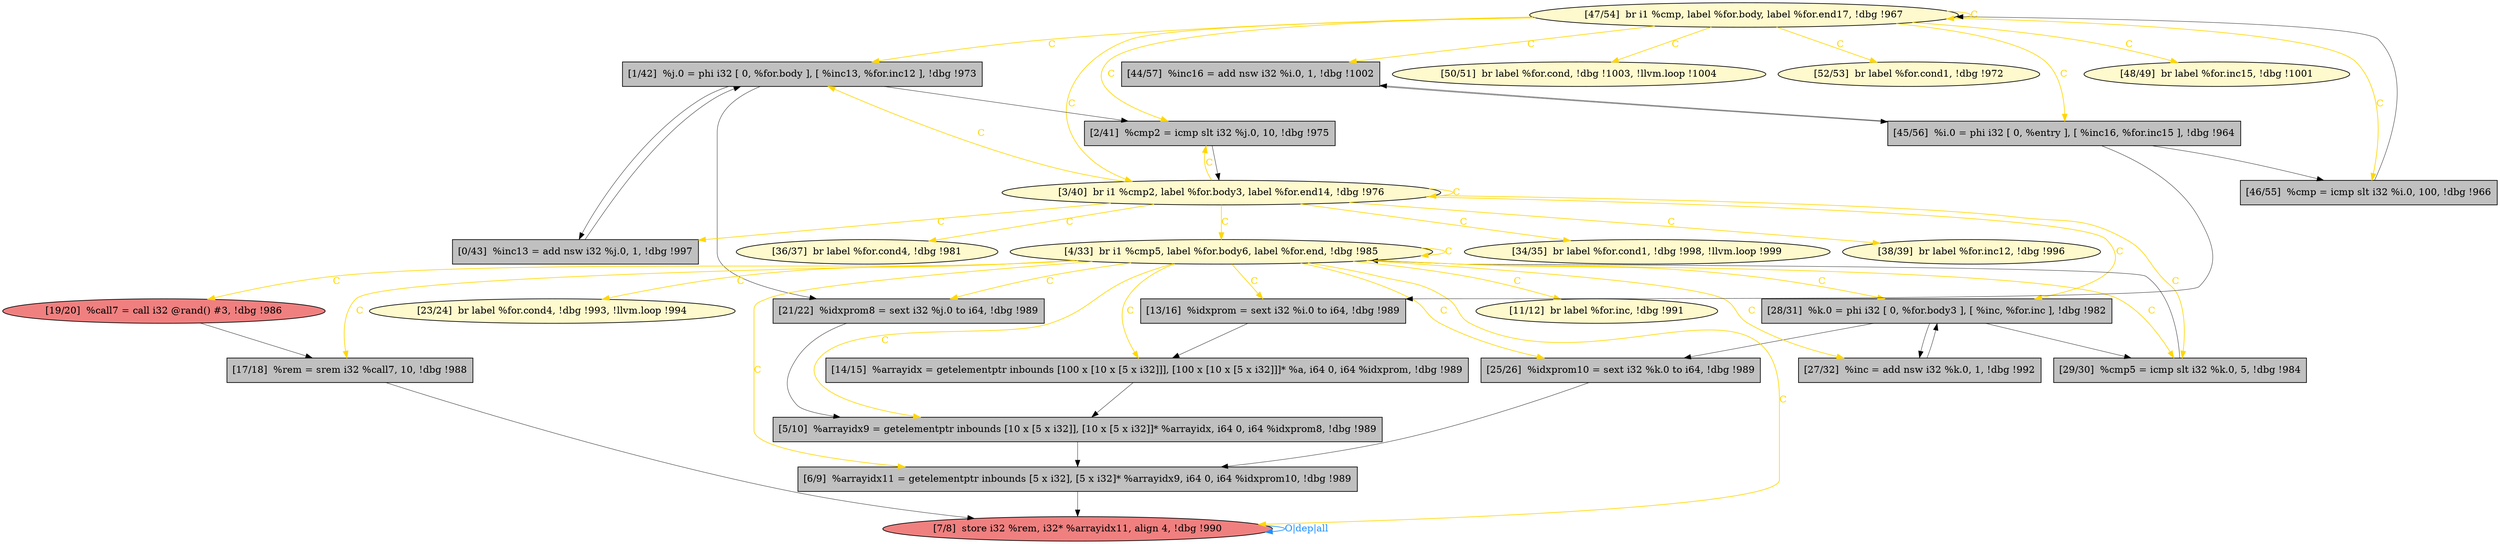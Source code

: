 
digraph G {


node310 [fillcolor=lemonchiffon,label="[47/54]  br i1 %cmp, label %for.body, label %for.end17, !dbg !967",shape=ellipse,style=filled ]
node309 [fillcolor=grey,label="[25/26]  %idxprom10 = sext i32 %k.0 to i64, !dbg !989",shape=rectangle,style=filled ]
node308 [fillcolor=lemonchiffon,label="[23/24]  br label %for.cond4, !dbg !993, !llvm.loop !994",shape=ellipse,style=filled ]
node303 [fillcolor=grey,label="[1/42]  %j.0 = phi i32 [ 0, %for.body ], [ %inc13, %for.inc12 ], !dbg !973",shape=rectangle,style=filled ]
node306 [fillcolor=lightcoral,label="[19/20]  %call7 = call i32 @rand() #3, !dbg !986",shape=ellipse,style=filled ]
node301 [fillcolor=lemonchiffon,label="[34/35]  br label %for.cond1, !dbg !998, !llvm.loop !999",shape=ellipse,style=filled ]
node305 [fillcolor=lemonchiffon,label="[38/39]  br label %for.inc12, !dbg !996",shape=ellipse,style=filled ]
node300 [fillcolor=grey,label="[28/31]  %k.0 = phi i32 [ 0, %for.body3 ], [ %inc, %for.inc ], !dbg !982",shape=rectangle,style=filled ]
node298 [fillcolor=grey,label="[13/16]  %idxprom = sext i32 %i.0 to i64, !dbg !989",shape=rectangle,style=filled ]
node304 [fillcolor=grey,label="[6/9]  %arrayidx11 = getelementptr inbounds [5 x i32], [5 x i32]* %arrayidx9, i64 0, i64 %idxprom10, !dbg !989",shape=rectangle,style=filled ]
node287 [fillcolor=lemonchiffon,label="[3/40]  br i1 %cmp2, label %for.body3, label %for.end14, !dbg !976",shape=ellipse,style=filled ]
node286 [fillcolor=lemonchiffon,label="[36/37]  br label %for.cond4, !dbg !981",shape=ellipse,style=filled ]
node285 [fillcolor=grey,label="[29/30]  %cmp5 = icmp slt i32 %k.0, 5, !dbg !984",shape=rectangle,style=filled ]
node299 [fillcolor=grey,label="[2/41]  %cmp2 = icmp slt i32 %j.0, 10, !dbg !975",shape=rectangle,style=filled ]
node284 [fillcolor=grey,label="[44/57]  %inc16 = add nsw i32 %i.0, 1, !dbg !1002",shape=rectangle,style=filled ]
node292 [fillcolor=grey,label="[14/15]  %arrayidx = getelementptr inbounds [100 x [10 x [5 x i32]]], [100 x [10 x [5 x i32]]]* %a, i64 0, i64 %idxprom, !dbg !989",shape=rectangle,style=filled ]
node282 [fillcolor=grey,label="[0/43]  %inc13 = add nsw i32 %j.0, 1, !dbg !997",shape=rectangle,style=filled ]
node291 [fillcolor=lemonchiffon,label="[50/51]  br label %for.cond, !dbg !1003, !llvm.loop !1004",shape=ellipse,style=filled ]
node294 [fillcolor=grey,label="[5/10]  %arrayidx9 = getelementptr inbounds [10 x [5 x i32]], [10 x [5 x i32]]* %arrayidx, i64 0, i64 %idxprom8, !dbg !989",shape=rectangle,style=filled ]
node307 [fillcolor=lemonchiffon,label="[52/53]  br label %for.cond1, !dbg !972",shape=ellipse,style=filled ]
node302 [fillcolor=grey,label="[17/18]  %rem = srem i32 %call7, 10, !dbg !988",shape=rectangle,style=filled ]
node288 [fillcolor=grey,label="[46/55]  %cmp = icmp slt i32 %i.0, 100, !dbg !966",shape=rectangle,style=filled ]
node297 [fillcolor=grey,label="[27/32]  %inc = add nsw i32 %k.0, 1, !dbg !992",shape=rectangle,style=filled ]
node289 [fillcolor=lemonchiffon,label="[48/49]  br label %for.inc15, !dbg !1001",shape=ellipse,style=filled ]
node283 [fillcolor=lemonchiffon,label="[4/33]  br i1 %cmp5, label %for.body6, label %for.end, !dbg !985",shape=ellipse,style=filled ]
node293 [fillcolor=grey,label="[21/22]  %idxprom8 = sext i32 %j.0 to i64, !dbg !989",shape=rectangle,style=filled ]
node290 [fillcolor=grey,label="[45/56]  %i.0 = phi i32 [ 0, %entry ], [ %inc16, %for.inc15 ], !dbg !964",shape=rectangle,style=filled ]
node295 [fillcolor=lemonchiffon,label="[11/12]  br label %for.inc, !dbg !991",shape=ellipse,style=filled ]
node296 [fillcolor=lightcoral,label="[7/8]  store i32 %rem, i32* %arrayidx11, align 4, !dbg !990",shape=ellipse,style=filled ]

node283->node293 [style=solid,color=gold,label="C",penwidth=1.0,fontcolor=gold ]
node283->node302 [style=solid,color=gold,label="C",penwidth=1.0,fontcolor=gold ]
node283->node306 [style=solid,color=gold,label="C",penwidth=1.0,fontcolor=gold ]
node310->node290 [style=solid,color=gold,label="C",penwidth=1.0,fontcolor=gold ]
node290->node298 [style=solid,color=black,label="",penwidth=0.5,fontcolor=black ]
node310->node284 [style=solid,color=gold,label="C",penwidth=1.0,fontcolor=gold ]
node296->node296 [style=solid,color=dodgerblue,label="O|dep|all",penwidth=1.0,fontcolor=dodgerblue ]
node303->node299 [style=solid,color=black,label="",penwidth=0.5,fontcolor=black ]
node299->node287 [style=solid,color=black,label="",penwidth=0.5,fontcolor=black ]
node287->node299 [style=solid,color=gold,label="C",penwidth=1.0,fontcolor=gold ]
node300->node309 [style=solid,color=black,label="",penwidth=0.5,fontcolor=black ]
node283->node292 [style=solid,color=gold,label="C",penwidth=1.0,fontcolor=gold ]
node283->node298 [style=solid,color=gold,label="C",penwidth=1.0,fontcolor=gold ]
node309->node304 [style=solid,color=black,label="",penwidth=0.5,fontcolor=black ]
node292->node294 [style=solid,color=black,label="",penwidth=0.5,fontcolor=black ]
node285->node283 [style=solid,color=black,label="",penwidth=0.5,fontcolor=black ]
node300->node297 [style=solid,color=black,label="",penwidth=0.5,fontcolor=black ]
node302->node296 [style=solid,color=black,label="",penwidth=0.5,fontcolor=black ]
node310->node291 [style=solid,color=gold,label="C",penwidth=1.0,fontcolor=gold ]
node304->node296 [style=solid,color=black,label="",penwidth=0.5,fontcolor=black ]
node310->node287 [style=solid,color=gold,label="C",penwidth=1.0,fontcolor=gold ]
node283->node296 [style=solid,color=gold,label="C",penwidth=1.0,fontcolor=gold ]
node283->node295 [style=solid,color=gold,label="C",penwidth=1.0,fontcolor=gold ]
node297->node300 [style=solid,color=black,label="",penwidth=0.5,fontcolor=black ]
node287->node287 [style=solid,color=gold,label="C",penwidth=1.0,fontcolor=gold ]
node287->node303 [style=solid,color=gold,label="C",penwidth=1.0,fontcolor=gold ]
node287->node283 [style=solid,color=gold,label="C",penwidth=1.0,fontcolor=gold ]
node310->node310 [style=solid,color=gold,label="C",penwidth=1.0,fontcolor=gold ]
node283->node309 [style=solid,color=gold,label="C",penwidth=1.0,fontcolor=gold ]
node290->node288 [style=solid,color=black,label="",penwidth=0.5,fontcolor=black ]
node287->node305 [style=solid,color=gold,label="C",penwidth=1.0,fontcolor=gold ]
node287->node301 [style=solid,color=gold,label="C",penwidth=1.0,fontcolor=gold ]
node310->node299 [style=solid,color=gold,label="C",penwidth=1.0,fontcolor=gold ]
node287->node300 [style=solid,color=gold,label="C",penwidth=1.0,fontcolor=gold ]
node283->node308 [style=solid,color=gold,label="C",penwidth=1.0,fontcolor=gold ]
node283->node304 [style=solid,color=gold,label="C",penwidth=1.0,fontcolor=gold ]
node287->node282 [style=solid,color=gold,label="C",penwidth=1.0,fontcolor=gold ]
node287->node285 [style=solid,color=gold,label="C",penwidth=1.0,fontcolor=gold ]
node294->node304 [style=solid,color=black,label="",penwidth=0.5,fontcolor=black ]
node288->node310 [style=solid,color=black,label="",penwidth=0.5,fontcolor=black ]
node290->node284 [style=solid,color=black,label="",penwidth=0.5,fontcolor=black ]
node298->node292 [style=solid,color=black,label="",penwidth=0.5,fontcolor=black ]
node310->node307 [style=solid,color=gold,label="C",penwidth=1.0,fontcolor=gold ]
node287->node286 [style=solid,color=gold,label="C",penwidth=1.0,fontcolor=gold ]
node283->node300 [style=solid,color=gold,label="C",penwidth=1.0,fontcolor=gold ]
node283->node294 [style=solid,color=gold,label="C",penwidth=1.0,fontcolor=gold ]
node310->node303 [style=solid,color=gold,label="C",penwidth=1.0,fontcolor=gold ]
node283->node283 [style=solid,color=gold,label="C",penwidth=1.0,fontcolor=gold ]
node310->node288 [style=solid,color=gold,label="C",penwidth=1.0,fontcolor=gold ]
node303->node282 [style=solid,color=black,label="",penwidth=0.5,fontcolor=black ]
node283->node297 [style=solid,color=gold,label="C",penwidth=1.0,fontcolor=gold ]
node284->node290 [style=solid,color=black,label="",penwidth=0.5,fontcolor=black ]
node310->node289 [style=solid,color=gold,label="C",penwidth=1.0,fontcolor=gold ]
node293->node294 [style=solid,color=black,label="",penwidth=0.5,fontcolor=black ]
node300->node285 [style=solid,color=black,label="",penwidth=0.5,fontcolor=black ]
node306->node302 [style=solid,color=black,label="",penwidth=0.5,fontcolor=black ]
node282->node303 [style=solid,color=black,label="",penwidth=0.5,fontcolor=black ]
node303->node293 [style=solid,color=black,label="",penwidth=0.5,fontcolor=black ]
node283->node285 [style=solid,color=gold,label="C",penwidth=1.0,fontcolor=gold ]


}
